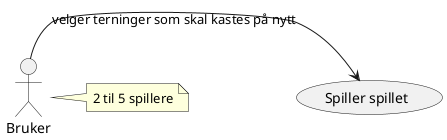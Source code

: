 @startuml
(Spiller spillet) as (Spill)

Bruker -> (Spill) : velger terninger som skal kastes på nytt

note right of Bruker : 2 til 5 spillere

@enduml